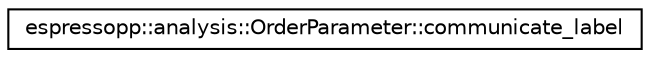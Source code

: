 digraph G
{
  edge [fontname="Helvetica",fontsize="10",labelfontname="Helvetica",labelfontsize="10"];
  node [fontname="Helvetica",fontsize="10",shape=record];
  rankdir="LR";
  Node1 [label="espressopp::analysis::OrderParameter::communicate_label",height=0.2,width=0.4,color="black", fillcolor="white", style="filled",URL="$structespressopp_1_1analysis_1_1OrderParameter_1_1communicate__label.html"];
}
